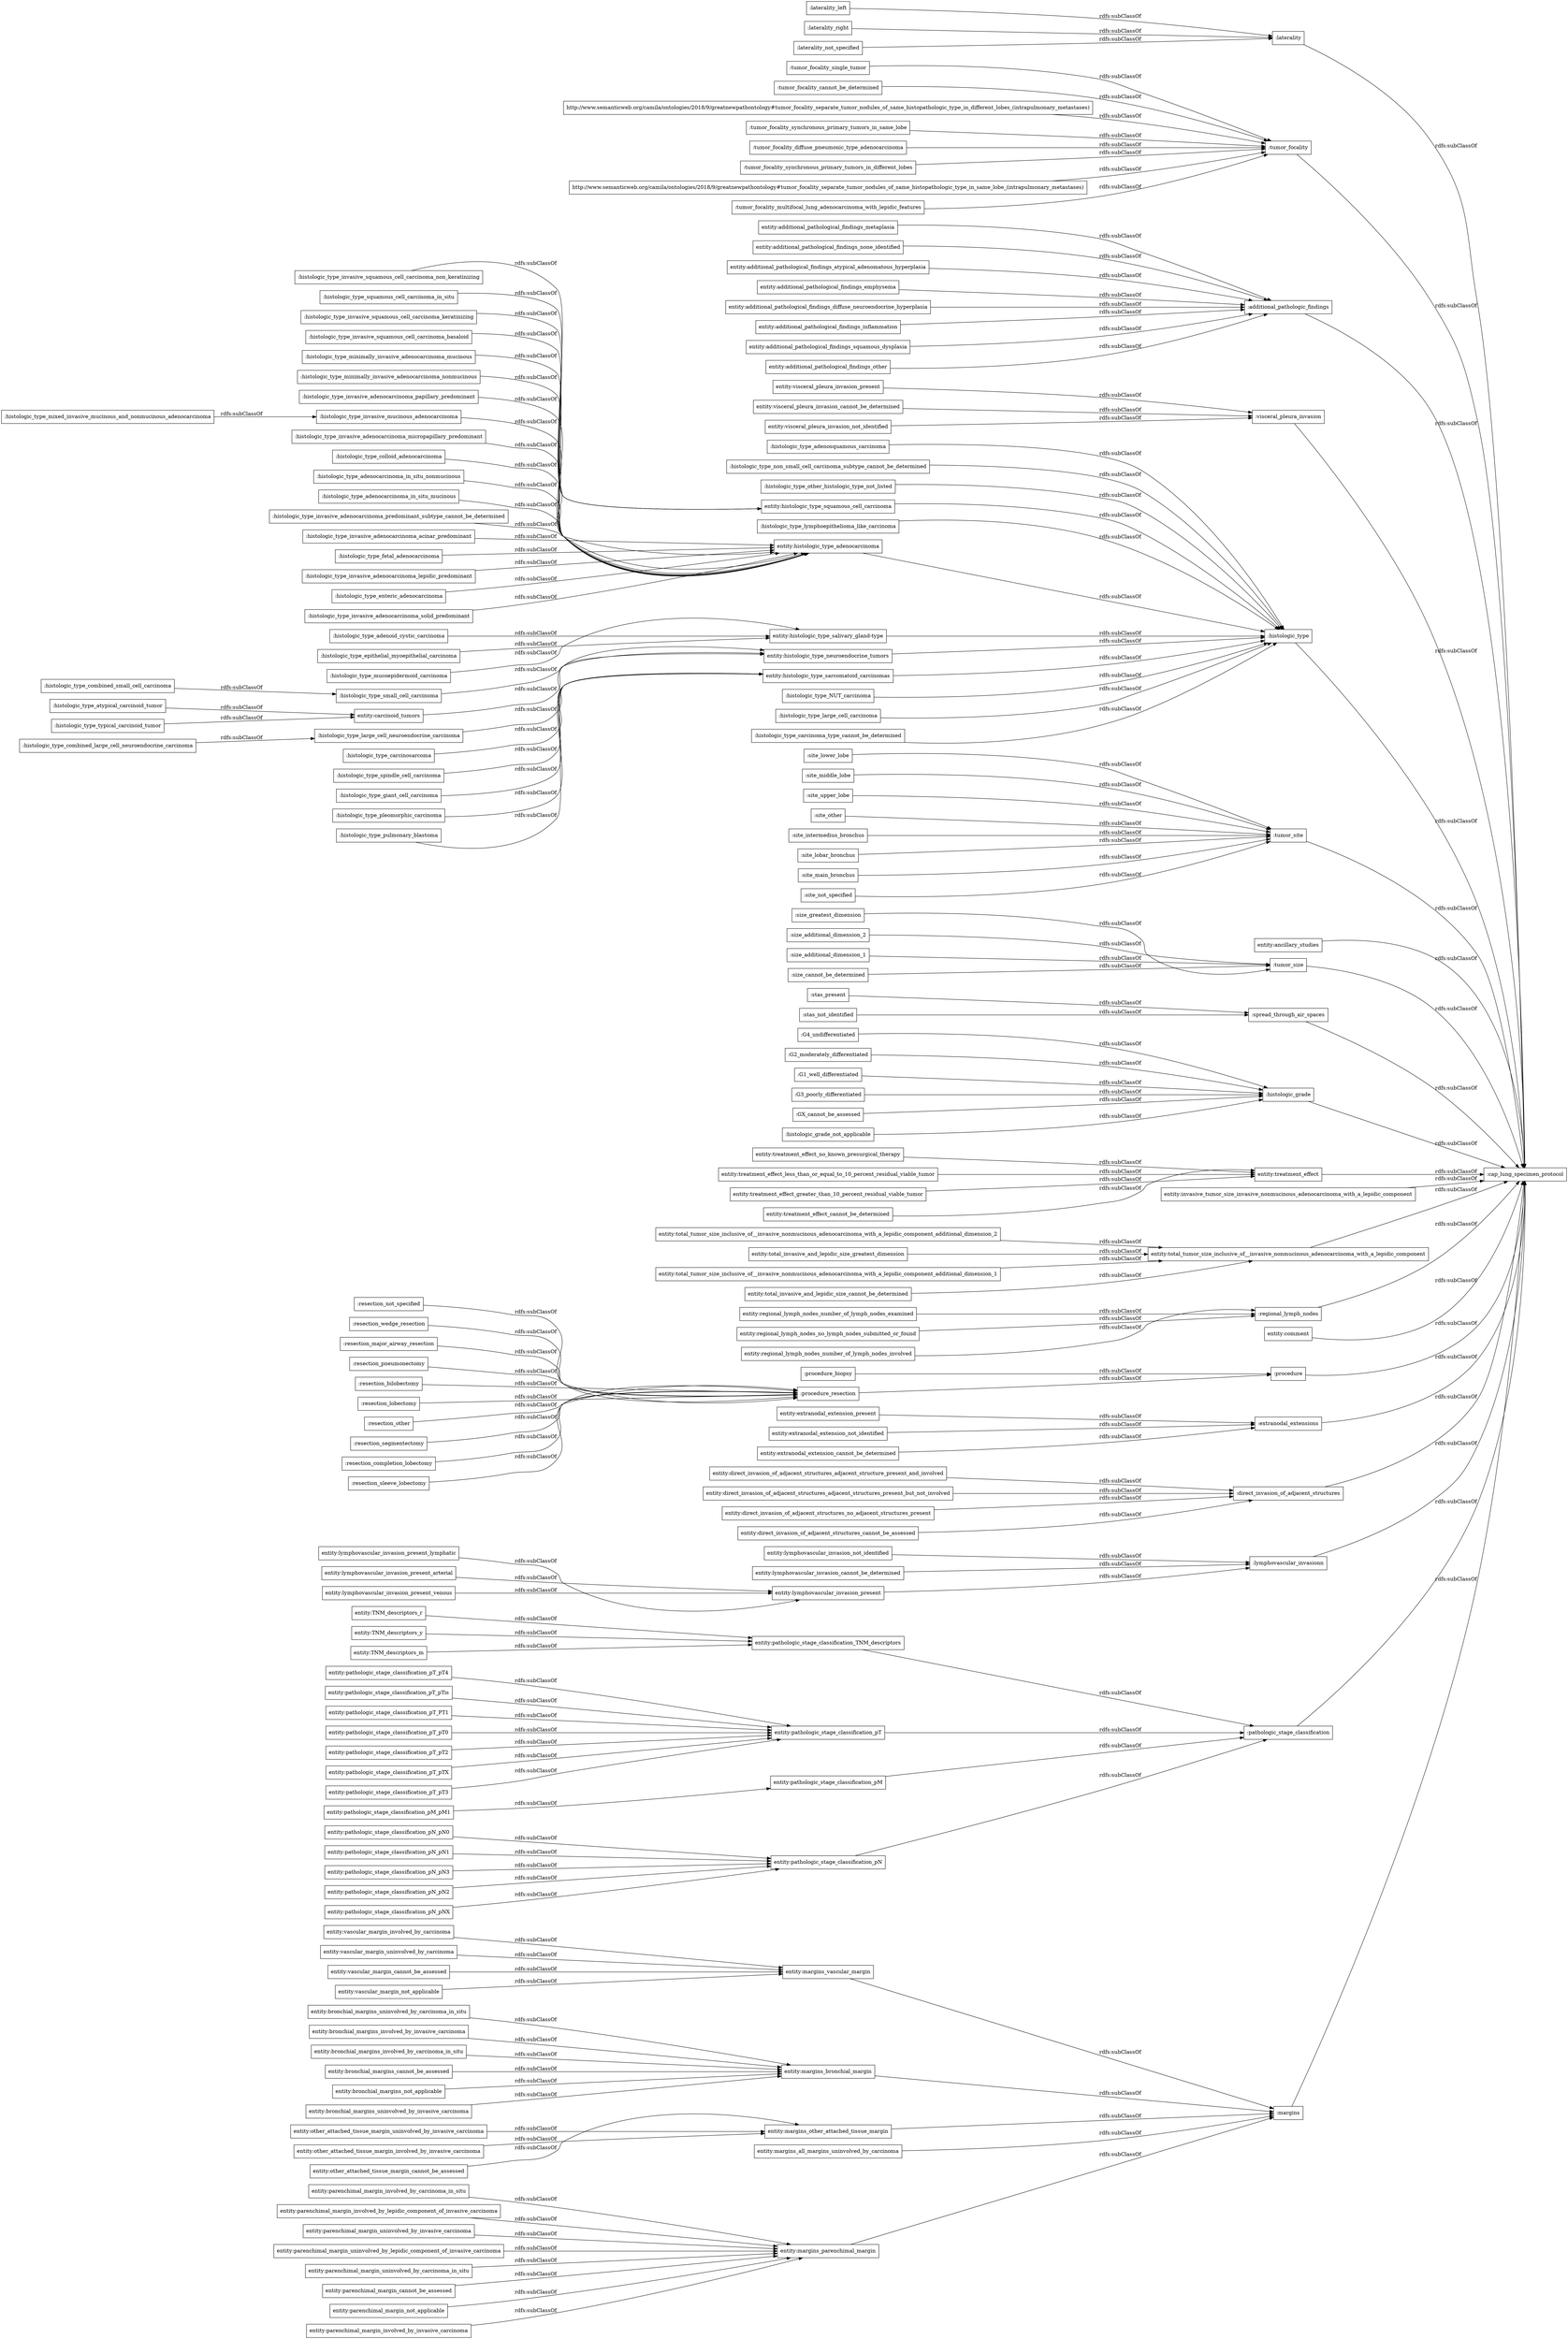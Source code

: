 digraph ar2dtool_diagram { 
rankdir=LR;
size="1000"
node [shape = rectangle, color="black"]; ":margins" ":laterality" "entity:vascular_margin_involved_by_carcinoma" ":histologic_type_minimally_invasive_adenocarcinoma_mucinous" ":histologic_type_minimally_invasive_adenocarcinoma_nonmucinous" ":cap_lung_specimen_protocol" ":site_lower_lobe" ":site_middle_lobe" "entity:lymphovascular_invasion_present_lymphatic" ":stas_present" "entity:visceral_pleura_invasion_present" "entity:parenchimal_margin_involved_by_carcinoma_in_situ" ":histologic_type_adenosquamous_carcinoma" "entity:pathologic_stage_classification_pN_pN0" "entity:lymphovascular_invasion_present_arterial" ":tumor_focality" "entity:total_tumor_size_inclusive_of__invasive_nonmucinous_adenocarcinoma_with_a_lepidic_component_additional_dimension_2" "entity:pathologic_stage_classification_pT_pT4" "entity:pathologic_stage_classification_pT_pTis" "entity:margins_vascular_margin" "entity:regional_lymph_nodes_number_of_lymph_nodes_examined" "entity:additional_pathological_findings_metaplasia" ":G4_undifferentiated" "entity:bronchial_margins_uninvolved_by_carcinoma_in_situ" ":additional_pathologic_findings" "entity:parenchimal_margin_involved_by_lepidic_component_of_invasive_carcinoma" "entity:pathologic_stage_classification_pT_PT1" "entity:TNM_descriptors_r" "entity:vascular_margin_uninvolved_by_carcinoma" ":histologic_type_non_small_cell_carcinoma_subtype_cannot_be_determined" ":histologic_type_invasive_squamous_cell_carcinoma_non_keratinizing" ":laterality_left" "entity:parenchimal_margin_uninvolved_by_invasive_carcinoma" ":histologic_type_other_histologic_type_not_listed" "entity:pathologic_stage_classification_pN_pN1" ":histologic_type_invasive_adenocarcinoma_papillary_predominant" ":tumor_focality_single_tumor" "entity:treatment_effect_no_known_presurgical_therapy" "entity:lymphovascular_invasion_not_identified" "entity:additional_pathological_findings_none_identified" "entity:direct_invasion_of_adjacent_structures_adjacent_structure_present_and_involved" "entity:total_invasive_and_lepidic_size_greatest_dimension" "entity:pathologic_stage_classification_pT_pT0" ":visceral_pleura_invasion" ":histologic_type" ":stas_not_identified" "entity:additional_pathological_findings_atypical_adenomatous_hyperplasia" ":laterality_right" ":histologic_type_invasive_mucinous_adenocarcinoma" ":size_greatest_dimension" "entity:direct_invasion_of_adjacent_structures_adjacent_structures_present_but_not_involved" ":site_upper_lobe" "entity:margins_bronchial_margin" ":resection_not_specified" ":tumor_site" "entity:parenchimal_margin_uninvolved_by_lepidic_component_of_invasive_carcinoma" "entity:ancillary_studies" ":histologic_type_carcinosarcoma" "entity:pathologic_stage_classification_TNM_descriptors" ":histologic_type_spindle_cell_carcinoma" ":G2_moderately_differentiated" "entity:histologic_type_squamous_cell_carcinoma" "entity:pathologic_stage_classification_pT" ":histologic_type_squamous_cell_carcinoma_in_situ" ":tumor_focality_cannot_be_determined" ":histologic_type_giant_cell_carcinoma" "entity:additional_pathological_findings_emphysema" ":histologic_type_invasive_adenocarcinoma_micropapillary_predominant" "entity:additional_pathological_findings_diffuse_neuroendocrine_hyperplasia" ":resection_wedge_resection" "entity:margins_other_attached_tissue_margin" "entity:margins_all_margins_uninvolved_by_carcinoma" "entity:pathologic_stage_classification_pM" "http://www.semanticweb.org/camila/ontologies/2018/9/greatnewpathontology#tumor_focality_separate_tumor_nodules_of_same_histopathologic_type_in_different_lobes_(intrapulmonary_metastases)" "entity:pathologic_stage_classification_pN_pN3" ":histologic_type_combined_small_cell_carcinoma" "entity:other_attached_tissue_margin_uninvolved_by_invasive_carcinoma" "entity:treatment_effect_less_than_or_equal_to_10_percent_residual_viable_tumor" ":resection_major_airway_resection" ":site_other" ":histologic_type_colloid_adenocarcinoma" ":histologic_type_atypical_carcinoid_tumor" "entity:extranodal_extension_present" ":histologic_type_combined_large_cell_neuroendocrine_carcinoma" ":histologic_type_lymphoepithelioma_like_carcinoma" ":tumor_size" ":size_additional_dimension_2" "entity:extranodal_extension_not_identified" "entity:other_attached_tissue_margin_involved_by_invasive_carcinoma" ":histologic_type_pleomorphic_carcinoma" "entity:margins_parenchimal_margin" ":spread_through_air_spaces" ":histologic_grade" ":resection_pneumonectomy" "entity:pathologic_stage_classification_pN" "entity:direct_invasion_of_adjacent_structures_no_adjacent_structures_present" ":histologic_type_mixed_invasive_mucinous_and_nonmucinous_adenocarcinoma" "entity:additional_pathological_findings_inflammation" "entity:pathologic_stage_classification_pN_pN2" ":histologic_type_adenocarcinoma_in_situ_nonmucinous" ":histologic_type_adenocarcinoma_in_situ_mucinous" ":tumor_focality_synchronous_primary_tumors_in_same_lobe" "entity:treatment_effect" ":size_additional_dimension_1" ":resection_bilobectomy" "entity:TNM_descriptors_y" "entity:parenchimal_margin_uninvolved_by_carcinoma_in_situ" "entity:bronchial_margins_involved_by_invasive_carcinoma" "entity:histologic_type_adenocarcinoma" "entity:additional_pathological_findings_squamous_dysplasia" "entity:bronchial_margins_involved_by_carcinoma_in_situ" ":tumor_focality_diffuse_pneumonic_type_adenocarcinoma" ":resection_lobectomy" ":procedure_biopsy" "entity:pathologic_stage_classification_pT_pT2" ":histologic_type_typical_carcinoid_tumor" ":tumor_focality_synchronous_primary_tumors_in_different_lobes" "http://www.semanticweb.org/camila/ontologies/2018/9/greatnewpathontology#tumor_focality_separate_tumor_nodules_of_same_histopathologic_type_in_same_lobe_(intrapulmonary_metastases)" "entity:invasive_tumor_size_invasive_nonmucinous_adenocarcinoma_with_a_lepidic_component" "entity:histologic_type_salivary_gland-type" "entity:regional_lymph_nodes_no_lymph_nodes_submitted_or_found" ":resection_other" "entity:histologic_type_neuroendocrine_tumors" "entity:total_tumor_size_inclusive_of__invasive_nonmucinous_adenocarcinoma_with_a_lepidic_component" ":resection_segmentectomy" "entity:vascular_margin_cannot_be_assessed" "entity:pathologic_stage_classification_pN_pNX" "entity:regional_lymph_nodes_number_of_lymph_nodes_involved" ":histologic_type_small_cell_carcinoma" "entity:lymphovascular_invasion_cannot_be_determined" "entity:direct_invasion_of_adjacent_structures_cannot_be_assessed" "entity:parenchimal_margin_cannot_be_assessed" ":G1_well_differentiated" ":regional_lymph_nodes" "entity:parenchimal_margin_not_applicable" ":resection_completion_lobectomy" "entity:comment" "entity:histologic_type_sarcomatoid_carcinomas" "entity:vascular_margin_not_applicable" ":size_cannot_be_determined" ":G3_poorly_differentiated" "entity:visceral_pleura_invasion_cannot_be_determined" ":site_intermedius_bronchus" ":histologic_type_invasive_squamous_cell_carcinoma_keratinizing" "entity:bronchial_margins_cannot_be_assessed" "entity:visceral_pleura_invasion_not_identified" "entity:bronchial_margins_not_applicable" ":site_lobar_bronchus" ":histologic_type_adenoid_cystic_carcinoma" "entity:parenchimal_margin_involved_by_invasive_carcinoma" ":histologic_type_NUT_carcinoma" "entity:pathologic_stage_classification_pT_pTX" "entity:other_attached_tissue_margin_cannot_be_assessed" ":site_main_bronchus" ":procedure" "entity:total_tumor_size_inclusive_of__invasive_nonmucinous_adenocarcinoma_with_a_lepidic_component_additional_dimension_1" ":resection_sleeve_lobectomy" "entity:pathologic_stage_classification_pT_pT3" ":procedure_resection" ":laterality_not_specified" ":histologic_type_invasive_squamous_cell_carcinoma_basaloid" ":histologic_type_epithelial_myoepithelial_carcinoma" ":extranodal_extensions" ":GX_cannot_be_assessed" ":site_not_specified" "entity:treatment_effect_greater_than_10_percent_residual_viable_tumor" "entity:pathologic_stage_classification_pM_pM1" ":histologic_type_invasive_adenocarcinoma_predominant_subtype_cannot_be_determined" ":histologic_type_large_cell_carcinoma" ":histologic_type_invasive_adenocarcinoma_acinar_predominant" ":direct_invasion_of_adjacent_structures" "entity:extranodal_extension_cannot_be_determined" "entity:bronchial_margins_uninvolved_by_invasive_carcinoma" "entity:carcinoid_tumors" ":lymphovascular_invasionn" "entity:treatment_effect_cannot_be_determined" ":histologic_type_fetal_adenocarcinoma" "entity:additional_pathological_findings_other" ":histologic_type_mucoepidermoid_carcinoma" "entity:TNM_descriptors_m" ":histologic_type_invasive_adenocarcinoma_lepidic_predominant" "entity:lymphovascular_invasion_present_venous" ":histologic_type_pulmonary_blastoma" "entity:total_invasive_and_lepidic_size_cannot_be_determined" ":histologic_grade_not_applicable" ":histologic_type_large_cell_neuroendocrine_carcinoma" ":histologic_type_enteric_adenocarcinoma" ":pathologic_stage_classification" "entity:lymphovascular_invasion_present" ":tumor_focality_multifocal_lung_adenocarcinoma_with_lepidic_features" ":histologic_type_invasive_adenocarcinoma_solid_predominant" ":histologic_type_carcinoma_type_cannot_be_determined" ; /*classes style*/
	":histologic_type" -> ":cap_lung_specimen_protocol" [ label = "rdfs:subClassOf" ];
	"entity:histologic_type_squamous_cell_carcinoma" -> ":histologic_type" [ label = "rdfs:subClassOf" ];
	":histologic_type_spindle_cell_carcinoma" -> "entity:histologic_type_sarcomatoid_carcinomas" [ label = "rdfs:subClassOf" ];
	"entity:pathologic_stage_classification_pN" -> ":pathologic_stage_classification" [ label = "rdfs:subClassOf" ];
	"entity:regional_lymph_nodes_no_lymph_nodes_submitted_or_found" -> ":regional_lymph_nodes" [ label = "rdfs:subClassOf" ];
	"entity:margins_all_margins_uninvolved_by_carcinoma" -> ":margins" [ label = "rdfs:subClassOf" ];
	"entity:carcinoid_tumors" -> "entity:histologic_type_neuroendocrine_tumors" [ label = "rdfs:subClassOf" ];
	"entity:histologic_type_salivary_gland-type" -> ":histologic_type" [ label = "rdfs:subClassOf" ];
	"entity:pathologic_stage_classification_pN_pN1" -> "entity:pathologic_stage_classification_pN" [ label = "rdfs:subClassOf" ];
	":site_not_specified" -> ":tumor_site" [ label = "rdfs:subClassOf" ];
	"entity:margins_other_attached_tissue_margin" -> ":margins" [ label = "rdfs:subClassOf" ];
	"entity:regional_lymph_nodes_number_of_lymph_nodes_involved" -> ":regional_lymph_nodes" [ label = "rdfs:subClassOf" ];
	":histologic_type_pleomorphic_carcinoma" -> "entity:histologic_type_sarcomatoid_carcinomas" [ label = "rdfs:subClassOf" ];
	":histologic_grade_not_applicable" -> ":histologic_grade" [ label = "rdfs:subClassOf" ];
	"entity:total_invasive_and_lepidic_size_cannot_be_determined" -> "entity:total_tumor_size_inclusive_of__invasive_nonmucinous_adenocarcinoma_with_a_lepidic_component" [ label = "rdfs:subClassOf" ];
	":resection_pneumonectomy" -> ":procedure_resection" [ label = "rdfs:subClassOf" ];
	"entity:pathologic_stage_classification_pT_pT3" -> "entity:pathologic_stage_classification_pT" [ label = "rdfs:subClassOf" ];
	"http://www.semanticweb.org/camila/ontologies/2018/9/greatnewpathontology#tumor_focality_separate_tumor_nodules_of_same_histopathologic_type_in_same_lobe_(intrapulmonary_metastases)" -> ":tumor_focality" [ label = "rdfs:subClassOf" ];
	":histologic_type_combined_large_cell_neuroendocrine_carcinoma" -> ":histologic_type_large_cell_neuroendocrine_carcinoma" [ label = "rdfs:subClassOf" ];
	"entity:pathologic_stage_classification_TNM_descriptors" -> ":pathologic_stage_classification" [ label = "rdfs:subClassOf" ];
	":histologic_type_invasive_adenocarcinoma_micropapillary_predominant" -> "entity:histologic_type_adenocarcinoma" [ label = "rdfs:subClassOf" ];
	":size_additional_dimension_2" -> ":tumor_size" [ label = "rdfs:subClassOf" ];
	"entity:treatment_effect_cannot_be_determined" -> "entity:treatment_effect" [ label = "rdfs:subClassOf" ];
	":histologic_type_mixed_invasive_mucinous_and_nonmucinous_adenocarcinoma" -> ":histologic_type_invasive_mucinous_adenocarcinoma" [ label = "rdfs:subClassOf" ];
	":histologic_type_colloid_adenocarcinoma" -> "entity:histologic_type_adenocarcinoma" [ label = "rdfs:subClassOf" ];
	":histologic_type_mucoepidermoid_carcinoma" -> "entity:histologic_type_salivary_gland-type" [ label = "rdfs:subClassOf" ];
	"entity:additional_pathological_findings_atypical_adenomatous_hyperplasia" -> ":additional_pathologic_findings" [ label = "rdfs:subClassOf" ];
	"entity:histologic_type_sarcomatoid_carcinomas" -> ":histologic_type" [ label = "rdfs:subClassOf" ];
	"entity:parenchimal_margin_involved_by_carcinoma_in_situ" -> "entity:margins_parenchimal_margin" [ label = "rdfs:subClassOf" ];
	":histologic_type_invasive_adenocarcinoma_predominant_subtype_cannot_be_determined" -> "entity:histologic_type_adenocarcinoma" [ label = "rdfs:subClassOf" ];
	"entity:bronchial_margins_uninvolved_by_carcinoma_in_situ" -> "entity:margins_bronchial_margin" [ label = "rdfs:subClassOf" ];
	":histologic_type_large_cell_neuroendocrine_carcinoma" -> "entity:histologic_type_neuroendocrine_tumors" [ label = "rdfs:subClassOf" ];
	"entity:vascular_margin_involved_by_carcinoma" -> "entity:margins_vascular_margin" [ label = "rdfs:subClassOf" ];
	":histologic_type_giant_cell_carcinoma" -> "entity:histologic_type_sarcomatoid_carcinomas" [ label = "rdfs:subClassOf" ];
	":laterality" -> ":cap_lung_specimen_protocol" [ label = "rdfs:subClassOf" ];
	"entity:pathologic_stage_classification_pT_pTX" -> "entity:pathologic_stage_classification_pT" [ label = "rdfs:subClassOf" ];
	":histologic_grade" -> ":cap_lung_specimen_protocol" [ label = "rdfs:subClassOf" ];
	":resection_sleeve_lobectomy" -> ":procedure_resection" [ label = "rdfs:subClassOf" ];
	"entity:invasive_tumor_size_invasive_nonmucinous_adenocarcinoma_with_a_lepidic_component" -> ":cap_lung_specimen_protocol" [ label = "rdfs:subClassOf" ];
	"entity:bronchial_margins_involved_by_carcinoma_in_situ" -> "entity:margins_bronchial_margin" [ label = "rdfs:subClassOf" ];
	"entity:lymphovascular_invasion_cannot_be_determined" -> ":lymphovascular_invasionn" [ label = "rdfs:subClassOf" ];
	":histologic_type_non_small_cell_carcinoma_subtype_cannot_be_determined" -> ":histologic_type" [ label = "rdfs:subClassOf" ];
	"entity:visceral_pleura_invasion_present" -> ":visceral_pleura_invasion" [ label = "rdfs:subClassOf" ];
	":tumor_focality_synchronous_primary_tumors_in_different_lobes" -> ":tumor_focality" [ label = "rdfs:subClassOf" ];
	":tumor_focality_diffuse_pneumonic_type_adenocarcinoma" -> ":tumor_focality" [ label = "rdfs:subClassOf" ];
	":spread_through_air_spaces" -> ":cap_lung_specimen_protocol" [ label = "rdfs:subClassOf" ];
	":histologic_type_adenocarcinoma_in_situ_mucinous" -> "entity:histologic_type_adenocarcinoma" [ label = "rdfs:subClassOf" ];
	":G3_poorly_differentiated" -> ":histologic_grade" [ label = "rdfs:subClassOf" ];
	"entity:parenchimal_margin_involved_by_lepidic_component_of_invasive_carcinoma" -> "entity:margins_parenchimal_margin" [ label = "rdfs:subClassOf" ];
	":G2_moderately_differentiated" -> ":histologic_grade" [ label = "rdfs:subClassOf" ];
	":histologic_type_NUT_carcinoma" -> ":histologic_type" [ label = "rdfs:subClassOf" ];
	":site_middle_lobe" -> ":tumor_site" [ label = "rdfs:subClassOf" ];
	"entity:treatment_effect_less_than_or_equal_to_10_percent_residual_viable_tumor" -> "entity:treatment_effect" [ label = "rdfs:subClassOf" ];
	":size_greatest_dimension" -> ":tumor_size" [ label = "rdfs:subClassOf" ];
	":tumor_size" -> ":cap_lung_specimen_protocol" [ label = "rdfs:subClassOf" ];
	"entity:total_tumor_size_inclusive_of__invasive_nonmucinous_adenocarcinoma_with_a_lepidic_component_additional_dimension_1" -> "entity:total_tumor_size_inclusive_of__invasive_nonmucinous_adenocarcinoma_with_a_lepidic_component" [ label = "rdfs:subClassOf" ];
	"entity:treatment_effect_greater_than_10_percent_residual_viable_tumor" -> "entity:treatment_effect" [ label = "rdfs:subClassOf" ];
	":procedure" -> ":cap_lung_specimen_protocol" [ label = "rdfs:subClassOf" ];
	"entity:vascular_margin_not_applicable" -> "entity:margins_vascular_margin" [ label = "rdfs:subClassOf" ];
	":site_main_bronchus" -> ":tumor_site" [ label = "rdfs:subClassOf" ];
	"entity:additional_pathological_findings_diffuse_neuroendocrine_hyperplasia" -> ":additional_pathologic_findings" [ label = "rdfs:subClassOf" ];
	"entity:additional_pathological_findings_other" -> ":additional_pathologic_findings" [ label = "rdfs:subClassOf" ];
	"entity:histologic_type_neuroendocrine_tumors" -> ":histologic_type" [ label = "rdfs:subClassOf" ];
	"entity:lymphovascular_invasion_present_arterial" -> "entity:lymphovascular_invasion_present" [ label = "rdfs:subClassOf" ];
	"entity:other_attached_tissue_margin_cannot_be_assessed" -> "entity:margins_other_attached_tissue_margin" [ label = "rdfs:subClassOf" ];
	"entity:pathologic_stage_classification_pT" -> ":pathologic_stage_classification" [ label = "rdfs:subClassOf" ];
	"entity:lymphovascular_invasion_not_identified" -> ":lymphovascular_invasionn" [ label = "rdfs:subClassOf" ];
	":histologic_type_atypical_carcinoid_tumor" -> "entity:carcinoid_tumors" [ label = "rdfs:subClassOf" ];
	":regional_lymph_nodes" -> ":cap_lung_specimen_protocol" [ label = "rdfs:subClassOf" ];
	"entity:parenchimal_margin_involved_by_invasive_carcinoma" -> "entity:margins_parenchimal_margin" [ label = "rdfs:subClassOf" ];
	":G4_undifferentiated" -> ":histologic_grade" [ label = "rdfs:subClassOf" ];
	"entity:extranodal_extension_present" -> ":extranodal_extensions" [ label = "rdfs:subClassOf" ];
	":histologic_type_fetal_adenocarcinoma" -> "entity:histologic_type_adenocarcinoma" [ label = "rdfs:subClassOf" ];
	":histologic_type_invasive_adenocarcinoma_solid_predominant" -> "entity:histologic_type_adenocarcinoma" [ label = "rdfs:subClassOf" ];
	":histologic_type_lymphoepithelioma_like_carcinoma" -> ":histologic_type" [ label = "rdfs:subClassOf" ];
	"entity:bronchial_margins_involved_by_invasive_carcinoma" -> "entity:margins_bronchial_margin" [ label = "rdfs:subClassOf" ];
	":histologic_type_invasive_adenocarcinoma_acinar_predominant" -> "entity:histologic_type_adenocarcinoma" [ label = "rdfs:subClassOf" ];
	":tumor_focality_cannot_be_determined" -> ":tumor_focality" [ label = "rdfs:subClassOf" ];
	":additional_pathologic_findings" -> ":cap_lung_specimen_protocol" [ label = "rdfs:subClassOf" ];
	"entity:extranodal_extension_not_identified" -> ":extranodal_extensions" [ label = "rdfs:subClassOf" ];
	":histologic_type_invasive_adenocarcinoma_lepidic_predominant" -> "entity:histologic_type_adenocarcinoma" [ label = "rdfs:subClassOf" ];
	":tumor_site" -> ":cap_lung_specimen_protocol" [ label = "rdfs:subClassOf" ];
	":histologic_type_enteric_adenocarcinoma" -> "entity:histologic_type_adenocarcinoma" [ label = "rdfs:subClassOf" ];
	":G1_well_differentiated" -> ":histologic_grade" [ label = "rdfs:subClassOf" ];
	"entity:pathologic_stage_classification_pN_pN2" -> "entity:pathologic_stage_classification_pN" [ label = "rdfs:subClassOf" ];
	":site_other" -> ":tumor_site" [ label = "rdfs:subClassOf" ];
	"entity:additional_pathological_findings_metaplasia" -> ":additional_pathologic_findings" [ label = "rdfs:subClassOf" ];
	":histologic_type_combined_small_cell_carcinoma" -> ":histologic_type_small_cell_carcinoma" [ label = "rdfs:subClassOf" ];
	"entity:TNM_descriptors_y" -> "entity:pathologic_stage_classification_TNM_descriptors" [ label = "rdfs:subClassOf" ];
	":histologic_type_invasive_mucinous_adenocarcinoma" -> "entity:histologic_type_adenocarcinoma" [ label = "rdfs:subClassOf" ];
	":tumor_focality" -> ":cap_lung_specimen_protocol" [ label = "rdfs:subClassOf" ];
	"entity:pathologic_stage_classification_pT_pT4" -> "entity:pathologic_stage_classification_pT" [ label = "rdfs:subClassOf" ];
	":site_intermedius_bronchus" -> ":tumor_site" [ label = "rdfs:subClassOf" ];
	":tumor_focality_single_tumor" -> ":tumor_focality" [ label = "rdfs:subClassOf" ];
	"entity:visceral_pleura_invasion_cannot_be_determined" -> ":visceral_pleura_invasion" [ label = "rdfs:subClassOf" ];
	"entity:lymphovascular_invasion_present_lymphatic" -> "entity:lymphovascular_invasion_present" [ label = "rdfs:subClassOf" ];
	":histologic_type_carcinosarcoma" -> "entity:histologic_type_sarcomatoid_carcinomas" [ label = "rdfs:subClassOf" ];
	"entity:bronchial_margins_uninvolved_by_invasive_carcinoma" -> "entity:margins_bronchial_margin" [ label = "rdfs:subClassOf" ];
	"entity:margins_vascular_margin" -> ":margins" [ label = "rdfs:subClassOf" ];
	":margins" -> ":cap_lung_specimen_protocol" [ label = "rdfs:subClassOf" ];
	":tumor_focality_multifocal_lung_adenocarcinoma_with_lepidic_features" -> ":tumor_focality" [ label = "rdfs:subClassOf" ];
	"entity:treatment_effect_no_known_presurgical_therapy" -> "entity:treatment_effect" [ label = "rdfs:subClassOf" ];
	"entity:direct_invasion_of_adjacent_structures_adjacent_structures_present_but_not_involved" -> ":direct_invasion_of_adjacent_structures" [ label = "rdfs:subClassOf" ];
	":histologic_type_minimally_invasive_adenocarcinoma_nonmucinous" -> "entity:histologic_type_adenocarcinoma" [ label = "rdfs:subClassOf" ];
	"entity:pathologic_stage_classification_pM_pM1" -> "entity:pathologic_stage_classification_pM" [ label = "rdfs:subClassOf" ];
	"entity:parenchimal_margin_uninvolved_by_lepidic_component_of_invasive_carcinoma" -> "entity:margins_parenchimal_margin" [ label = "rdfs:subClassOf" ];
	":site_lobar_bronchus" -> ":tumor_site" [ label = "rdfs:subClassOf" ];
	"entity:additional_pathological_findings_emphysema" -> ":additional_pathologic_findings" [ label = "rdfs:subClassOf" ];
	"entity:bronchial_margins_cannot_be_assessed" -> "entity:margins_bronchial_margin" [ label = "rdfs:subClassOf" ];
	":extranodal_extensions" -> ":cap_lung_specimen_protocol" [ label = "rdfs:subClassOf" ];
	":histologic_type_invasive_squamous_cell_carcinoma_basaloid" -> "entity:histologic_type_squamous_cell_carcinoma" [ label = "rdfs:subClassOf" ];
	":histologic_type_invasive_squamous_cell_carcinoma_non_keratinizing" -> "entity:histologic_type_squamous_cell_carcinoma" [ label = "rdfs:subClassOf" ];
	":GX_cannot_be_assessed" -> ":histologic_grade" [ label = "rdfs:subClassOf" ];
	"entity:total_tumor_size_inclusive_of__invasive_nonmucinous_adenocarcinoma_with_a_lepidic_component" -> ":cap_lung_specimen_protocol" [ label = "rdfs:subClassOf" ];
	"entity:vascular_margin_cannot_be_assessed" -> "entity:margins_vascular_margin" [ label = "rdfs:subClassOf" ];
	":stas_not_identified" -> ":spread_through_air_spaces" [ label = "rdfs:subClassOf" ];
	"entity:regional_lymph_nodes_number_of_lymph_nodes_examined" -> ":regional_lymph_nodes" [ label = "rdfs:subClassOf" ];
	":histologic_type_carcinoma_type_cannot_be_determined" -> ":histologic_type" [ label = "rdfs:subClassOf" ];
	"entity:histologic_type_adenocarcinoma" -> ":histologic_type" [ label = "rdfs:subClassOf" ];
	"entity:vascular_margin_uninvolved_by_carcinoma" -> "entity:margins_vascular_margin" [ label = "rdfs:subClassOf" ];
	":histologic_type_epithelial_myoepithelial_carcinoma" -> "entity:histologic_type_salivary_gland-type" [ label = "rdfs:subClassOf" ];
	":histologic_type_pulmonary_blastoma" -> "entity:histologic_type_sarcomatoid_carcinomas" [ label = "rdfs:subClassOf" ];
	"entity:direct_invasion_of_adjacent_structures_adjacent_structure_present_and_involved" -> ":direct_invasion_of_adjacent_structures" [ label = "rdfs:subClassOf" ];
	":procedure_resection" -> ":procedure" [ label = "rdfs:subClassOf" ];
	":visceral_pleura_invasion" -> ":cap_lung_specimen_protocol" [ label = "rdfs:subClassOf" ];
	"entity:pathologic_stage_classification_pM" -> ":pathologic_stage_classification" [ label = "rdfs:subClassOf" ];
	"entity:pathologic_stage_classification_pT_PT1" -> "entity:pathologic_stage_classification_pT" [ label = "rdfs:subClassOf" ];
	"entity:total_tumor_size_inclusive_of__invasive_nonmucinous_adenocarcinoma_with_a_lepidic_component_additional_dimension_2" -> "entity:total_tumor_size_inclusive_of__invasive_nonmucinous_adenocarcinoma_with_a_lepidic_component" [ label = "rdfs:subClassOf" ];
	"entity:additional_pathological_findings_squamous_dysplasia" -> ":additional_pathologic_findings" [ label = "rdfs:subClassOf" ];
	"entity:margins_parenchimal_margin" -> ":margins" [ label = "rdfs:subClassOf" ];
	"entity:direct_invasion_of_adjacent_structures_cannot_be_assessed" -> ":direct_invasion_of_adjacent_structures" [ label = "rdfs:subClassOf" ];
	":laterality_right" -> ":laterality" [ label = "rdfs:subClassOf" ];
	"entity:pathologic_stage_classification_pN_pN0" -> "entity:pathologic_stage_classification_pN" [ label = "rdfs:subClassOf" ];
	":size_cannot_be_determined" -> ":tumor_size" [ label = "rdfs:subClassOf" ];
	"entity:lymphovascular_invasion_present" -> ":lymphovascular_invasionn" [ label = "rdfs:subClassOf" ];
	"entity:additional_pathological_findings_none_identified" -> ":additional_pathologic_findings" [ label = "rdfs:subClassOf" ];
	"entity:comment" -> ":cap_lung_specimen_protocol" [ label = "rdfs:subClassOf" ];
	"entity:lymphovascular_invasion_present_venous" -> "entity:lymphovascular_invasion_present" [ label = "rdfs:subClassOf" ];
	":laterality_not_specified" -> ":laterality" [ label = "rdfs:subClassOf" ];
	":histologic_type_other_histologic_type_not_listed" -> ":histologic_type" [ label = "rdfs:subClassOf" ];
	"entity:pathologic_stage_classification_pT_pT2" -> "entity:pathologic_stage_classification_pT" [ label = "rdfs:subClassOf" ];
	":laterality_left" -> ":laterality" [ label = "rdfs:subClassOf" ];
	":size_additional_dimension_1" -> ":tumor_size" [ label = "rdfs:subClassOf" ];
	":histologic_type_small_cell_carcinoma" -> "entity:histologic_type_neuroendocrine_tumors" [ label = "rdfs:subClassOf" ];
	":resection_completion_lobectomy" -> ":procedure_resection" [ label = "rdfs:subClassOf" ];
	"entity:bronchial_margins_not_applicable" -> "entity:margins_bronchial_margin" [ label = "rdfs:subClassOf" ];
	":resection_wedge_resection" -> ":procedure_resection" [ label = "rdfs:subClassOf" ];
	":tumor_focality_synchronous_primary_tumors_in_same_lobe" -> ":tumor_focality" [ label = "rdfs:subClassOf" ];
	":histologic_type_large_cell_carcinoma" -> ":histologic_type" [ label = "rdfs:subClassOf" ];
	"entity:ancillary_studies" -> ":cap_lung_specimen_protocol" [ label = "rdfs:subClassOf" ];
	"entity:other_attached_tissue_margin_uninvolved_by_invasive_carcinoma" -> "entity:margins_other_attached_tissue_margin" [ label = "rdfs:subClassOf" ];
	":histologic_type_adenosquamous_carcinoma" -> ":histologic_type" [ label = "rdfs:subClassOf" ];
	":histologic_type_squamous_cell_carcinoma_in_situ" -> "entity:histologic_type_squamous_cell_carcinoma" [ label = "rdfs:subClassOf" ];
	"entity:TNM_descriptors_r" -> "entity:pathologic_stage_classification_TNM_descriptors" [ label = "rdfs:subClassOf" ];
	":histologic_type_adenoid_cystic_carcinoma" -> "entity:histologic_type_salivary_gland-type" [ label = "rdfs:subClassOf" ];
	":resection_lobectomy" -> ":procedure_resection" [ label = "rdfs:subClassOf" ];
	":histologic_type_typical_carcinoid_tumor" -> "entity:carcinoid_tumors" [ label = "rdfs:subClassOf" ];
	":resection_other" -> ":procedure_resection" [ label = "rdfs:subClassOf" ];
	"entity:pathologic_stage_classification_pN_pN3" -> "entity:pathologic_stage_classification_pN" [ label = "rdfs:subClassOf" ];
	":site_lower_lobe" -> ":tumor_site" [ label = "rdfs:subClassOf" ];
	":resection_segmentectomy" -> ":procedure_resection" [ label = "rdfs:subClassOf" ];
	":resection_not_specified" -> ":procedure_resection" [ label = "rdfs:subClassOf" ];
	":site_upper_lobe" -> ":tumor_site" [ label = "rdfs:subClassOf" ];
	"entity:other_attached_tissue_margin_involved_by_invasive_carcinoma" -> "entity:margins_other_attached_tissue_margin" [ label = "rdfs:subClassOf" ];
	":histologic_type_invasive_squamous_cell_carcinoma_keratinizing" -> "entity:histologic_type_squamous_cell_carcinoma" [ label = "rdfs:subClassOf" ];
	"entity:additional_pathological_findings_inflammation" -> ":additional_pathologic_findings" [ label = "rdfs:subClassOf" ];
	"entity:parenchimal_margin_uninvolved_by_invasive_carcinoma" -> "entity:margins_parenchimal_margin" [ label = "rdfs:subClassOf" ];
	"entity:TNM_descriptors_m" -> "entity:pathologic_stage_classification_TNM_descriptors" [ label = "rdfs:subClassOf" ];
	"entity:parenchimal_margin_cannot_be_assessed" -> "entity:margins_parenchimal_margin" [ label = "rdfs:subClassOf" ];
	"entity:pathologic_stage_classification_pN_pNX" -> "entity:pathologic_stage_classification_pN" [ label = "rdfs:subClassOf" ];
	"entity:visceral_pleura_invasion_not_identified" -> ":visceral_pleura_invasion" [ label = "rdfs:subClassOf" ];
	"entity:margins_bronchial_margin" -> ":margins" [ label = "rdfs:subClassOf" ];
	"entity:total_invasive_and_lepidic_size_greatest_dimension" -> "entity:total_tumor_size_inclusive_of__invasive_nonmucinous_adenocarcinoma_with_a_lepidic_component" [ label = "rdfs:subClassOf" ];
	"http://www.semanticweb.org/camila/ontologies/2018/9/greatnewpathontology#tumor_focality_separate_tumor_nodules_of_same_histopathologic_type_in_different_lobes_(intrapulmonary_metastases)" -> ":tumor_focality" [ label = "rdfs:subClassOf" ];
	":procedure_biopsy" -> ":procedure" [ label = "rdfs:subClassOf" ];
	"entity:pathologic_stage_classification_pT_pTis" -> "entity:pathologic_stage_classification_pT" [ label = "rdfs:subClassOf" ];
	"entity:direct_invasion_of_adjacent_structures_no_adjacent_structures_present" -> ":direct_invasion_of_adjacent_structures" [ label = "rdfs:subClassOf" ];
	":histologic_type_adenocarcinoma_in_situ_nonmucinous" -> "entity:histologic_type_adenocarcinoma" [ label = "rdfs:subClassOf" ];
	":direct_invasion_of_adjacent_structures" -> ":cap_lung_specimen_protocol" [ label = "rdfs:subClassOf" ];
	":lymphovascular_invasionn" -> ":cap_lung_specimen_protocol" [ label = "rdfs:subClassOf" ];
	"entity:pathologic_stage_classification_pT_pT0" -> "entity:pathologic_stage_classification_pT" [ label = "rdfs:subClassOf" ];
	"entity:extranodal_extension_cannot_be_determined" -> ":extranodal_extensions" [ label = "rdfs:subClassOf" ];
	":histologic_type_invasive_adenocarcinoma_papillary_predominant" -> "entity:histologic_type_adenocarcinoma" [ label = "rdfs:subClassOf" ];
	":stas_present" -> ":spread_through_air_spaces" [ label = "rdfs:subClassOf" ];
	"entity:treatment_effect" -> ":cap_lung_specimen_protocol" [ label = "rdfs:subClassOf" ];
	":histologic_type_minimally_invasive_adenocarcinoma_mucinous" -> "entity:histologic_type_adenocarcinoma" [ label = "rdfs:subClassOf" ];
	":resection_bilobectomy" -> ":procedure_resection" [ label = "rdfs:subClassOf" ];
	":resection_major_airway_resection" -> ":procedure_resection" [ label = "rdfs:subClassOf" ];
	"entity:parenchimal_margin_not_applicable" -> "entity:margins_parenchimal_margin" [ label = "rdfs:subClassOf" ];
	":pathologic_stage_classification" -> ":cap_lung_specimen_protocol" [ label = "rdfs:subClassOf" ];
	"entity:parenchimal_margin_uninvolved_by_carcinoma_in_situ" -> "entity:margins_parenchimal_margin" [ label = "rdfs:subClassOf" ];

}
